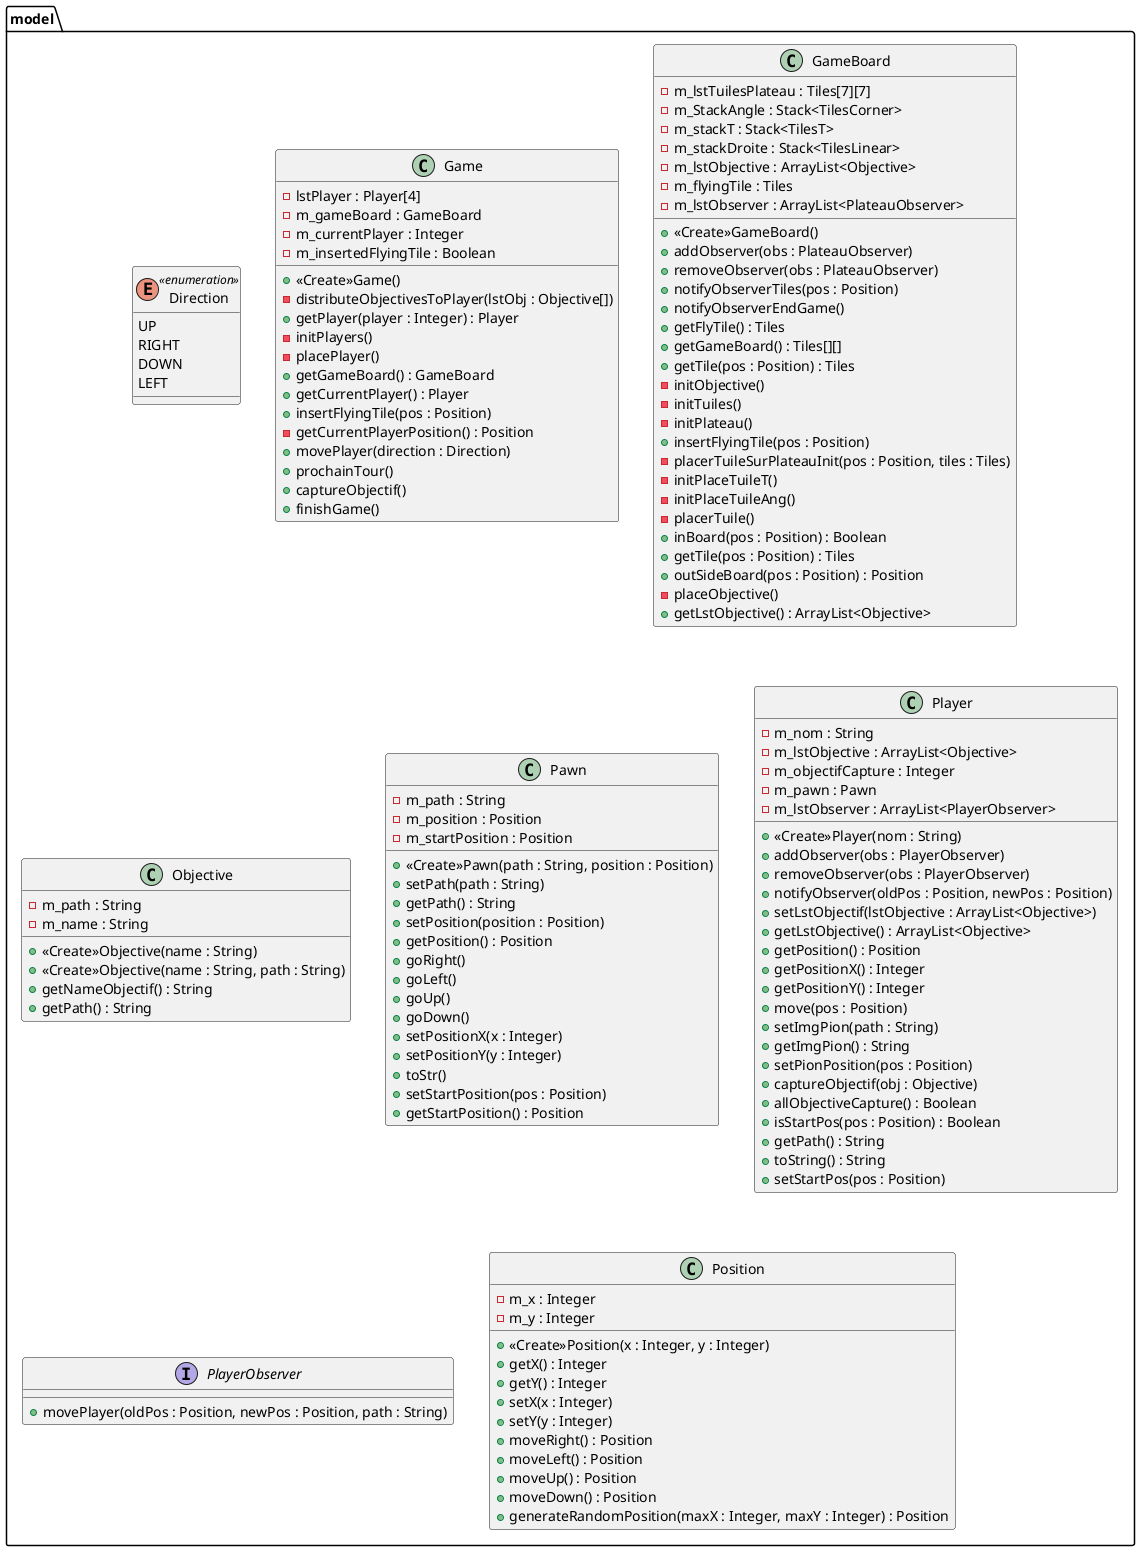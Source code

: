 @startuml

package model{

    enum Direction << enumeration >> {
        UP
        RIGHT
        DOWN
        LEFT
    }

    class Game{
        - lstPlayer : Player[4]
        - m_gameBoard : GameBoard
        - m_currentPlayer : Integer
        - m_insertedFlyingTile : Boolean

        +<<Create>>Game()
        - distributeObjectivesToPlayer(lstObj : Objective[])
        + getPlayer(player : Integer) : Player
        - initPlayers()
        - placePlayer()
        + getGameBoard() : GameBoard
        + getCurrentPlayer() : Player
        + insertFlyingTile(pos : Position)
        - getCurrentPlayerPosition() : Position
        + movePlayer(direction : Direction)
        + prochainTour()
        + captureObjectif()
        + finishGame()
    }

    class GameBoard{
        - m_lstTuilesPlateau : Tiles[7][7]
        - m_StackAngle : Stack<TilesCorner>
        - m_stackT : Stack<TilesT>
        - m_stackDroite : Stack<TilesLinear>
        - m_lstObjective : ArrayList<Objective>
        - m_flyingTile : Tiles
        - m_lstObserver : ArrayList<PlateauObserver>

        +<<Create>>GameBoard()
        + addObserver(obs : PlateauObserver)
        + removeObserver(obs : PlateauObserver)
        + notifyObserverTiles(pos : Position)
        + notifyObserverEndGame()
        + getFlyTile() : Tiles
        + getGameBoard() : Tiles[][]
        + getTile(pos : Position) : Tiles
        - initObjective()
        - initTuiles()
        - initPlateau()
        + insertFlyingTile(pos : Position)
        - placerTuileSurPlateauInit(pos : Position, tiles : Tiles)
        - initPlaceTuileT()
        - initPlaceTuileAng()
        - placerTuile()
        + inBoard(pos : Position) : Boolean
        + getTile(pos : Position) : Tiles
        + outSideBoard(pos : Position) : Position
        - placeObjective()
        + getLstObjective() : ArrayList<Objective>
    }

    class Objective{
        - m_path : String
        - m_name : String

        +<<Create>>Objective(name : String)
        +<<Create>>Objective(name : String, path : String)
        + getNameObjectif() : String
        + getPath() : String
    }

    class Pawn{
        - m_path : String
        - m_position : Position
        - m_startPosition : Position

        +<<Create>>Pawn(path : String, position : Position)
        + setPath(path : String)
        + getPath() : String
        + setPosition(position : Position)
        + getPosition() : Position
        + goRight()
        + goLeft()
        + goUp()
        + goDown()
        + setPositionX(x : Integer)
        + setPositionY(y : Integer)
        + toStr()
        + setStartPosition(pos : Position)
        + getStartPosition() : Position
    }

    class Player{
        - m_nom : String
        - m_lstObjective : ArrayList<Objective>
        - m_objectifCapture : Integer
        - m_pawn : Pawn
        - m_lstObserver : ArrayList<PlayerObserver>

        +<<Create>>Player(nom : String)
        + addObserver(obs : PlayerObserver)
        + removeObserver(obs : PlayerObserver)
        + notifyObserver(oldPos : Position, newPos : Position)
        + setLstObjectif(lstObjective : ArrayList<Objective>)
        + getLstObjective() : ArrayList<Objective>
        + getPosition() : Position
        + getPositionX() : Integer
        + getPositionY() : Integer
        + move(pos : Position)
        + setImgPion(path : String)
        + getImgPion() : String
        + setPionPosition(pos : Position)
        + captureObjectif(obj : Objective)
        + allObjectiveCapture() : Boolean
        + isStartPos(pos : Position) : Boolean
        + getPath() : String
        + toString() : String
        + setStartPos(pos : Position)
    }

    interface PlayerObserver{
        + movePlayer(oldPos : Position, newPos : Position, path : String)
    }

    class Position{
        - m_x : Integer
        - m_y : Integer

        +<<Create>>Position(x : Integer, y : Integer)
        + getX() : Integer
        + getY() : Integer
        + setX(x : Integer)
        + setY(y : Integer)
        + moveRight() : Position
        + moveLeft() : Position
        + moveUp() : Position
        + moveDown() : Position
        + generateRandomPosition(maxX : Integer, maxY : Integer) : Position
    }

    
    


}

@enduml